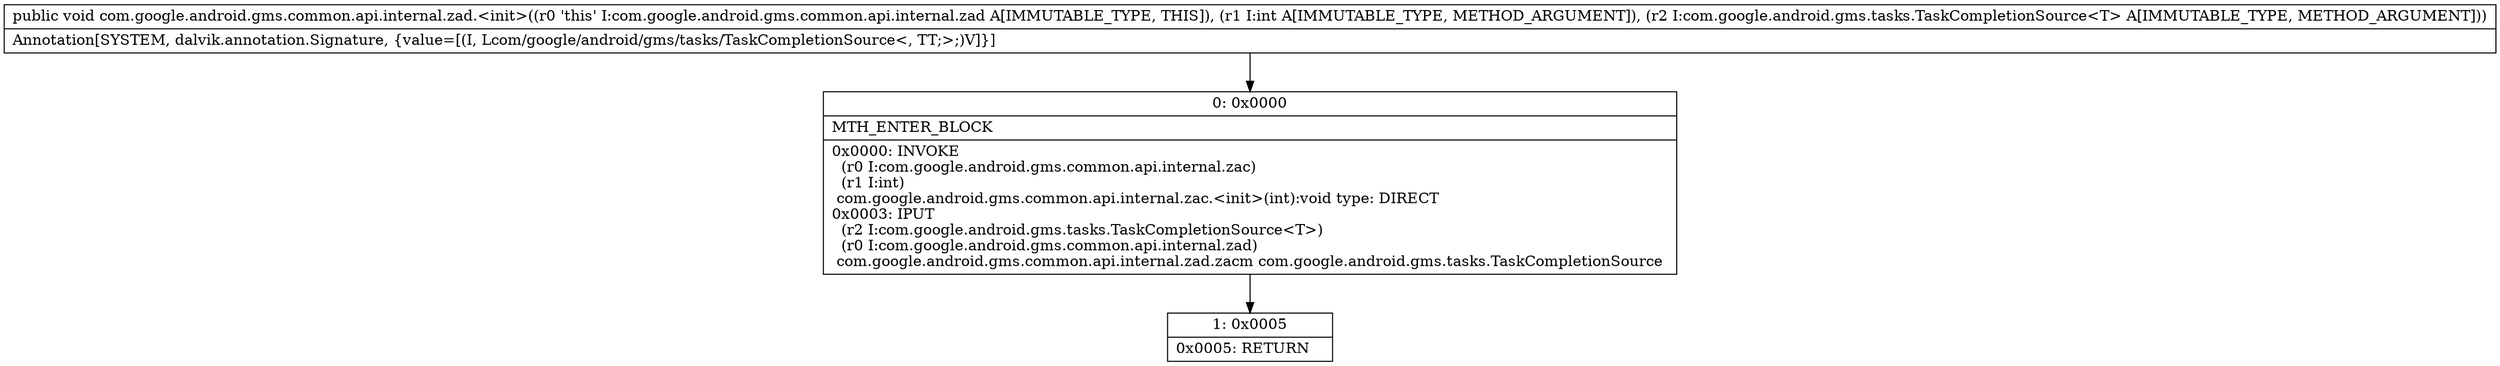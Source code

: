 digraph "CFG forcom.google.android.gms.common.api.internal.zad.\<init\>(ILcom\/google\/android\/gms\/tasks\/TaskCompletionSource;)V" {
Node_0 [shape=record,label="{0\:\ 0x0000|MTH_ENTER_BLOCK\l|0x0000: INVOKE  \l  (r0 I:com.google.android.gms.common.api.internal.zac)\l  (r1 I:int)\l com.google.android.gms.common.api.internal.zac.\<init\>(int):void type: DIRECT \l0x0003: IPUT  \l  (r2 I:com.google.android.gms.tasks.TaskCompletionSource\<T\>)\l  (r0 I:com.google.android.gms.common.api.internal.zad)\l com.google.android.gms.common.api.internal.zad.zacm com.google.android.gms.tasks.TaskCompletionSource \l}"];
Node_1 [shape=record,label="{1\:\ 0x0005|0x0005: RETURN   \l}"];
MethodNode[shape=record,label="{public void com.google.android.gms.common.api.internal.zad.\<init\>((r0 'this' I:com.google.android.gms.common.api.internal.zad A[IMMUTABLE_TYPE, THIS]), (r1 I:int A[IMMUTABLE_TYPE, METHOD_ARGUMENT]), (r2 I:com.google.android.gms.tasks.TaskCompletionSource\<T\> A[IMMUTABLE_TYPE, METHOD_ARGUMENT]))  | Annotation[SYSTEM, dalvik.annotation.Signature, \{value=[(I, Lcom\/google\/android\/gms\/tasks\/TaskCompletionSource\<, TT;\>;)V]\}]\l}"];
MethodNode -> Node_0;
Node_0 -> Node_1;
}

